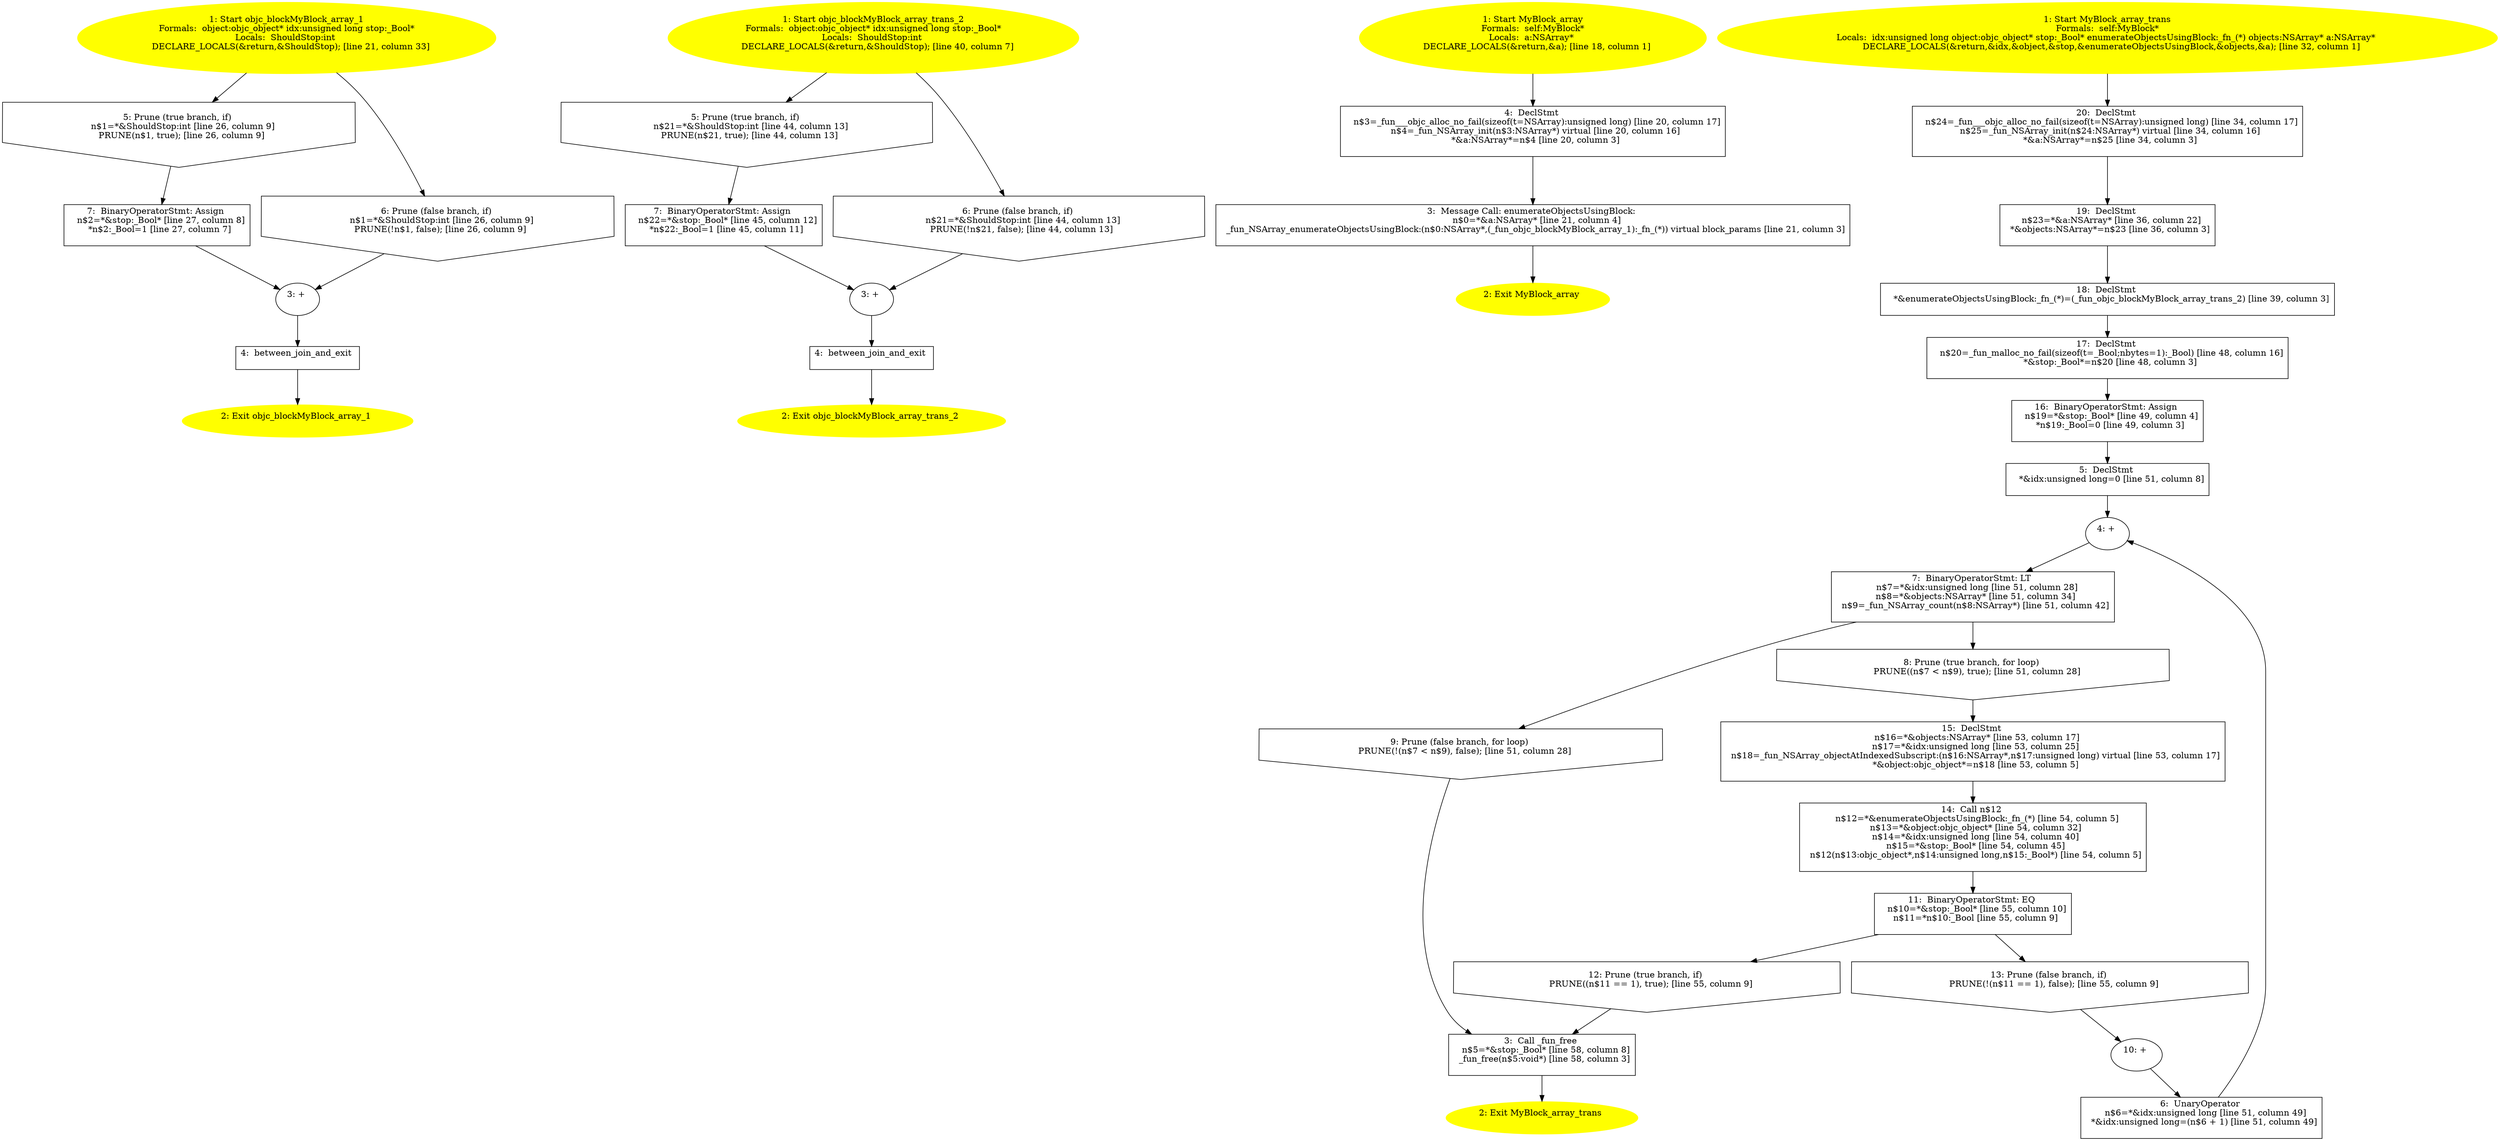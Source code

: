 /* @generated */
digraph cfg {
"objc_blockMyBlock_array_1.876ea7470c254ef92f8b4921d5f810e1_1" [label="1: Start objc_blockMyBlock_array_1\nFormals:  object:objc_object* idx:unsigned long stop:_Bool*\nLocals:  ShouldStop:int \n   DECLARE_LOCALS(&return,&ShouldStop); [line 21, column 33]\n " color=yellow style=filled]
	

	 "objc_blockMyBlock_array_1.876ea7470c254ef92f8b4921d5f810e1_1" -> "objc_blockMyBlock_array_1.876ea7470c254ef92f8b4921d5f810e1_5" ;
	 "objc_blockMyBlock_array_1.876ea7470c254ef92f8b4921d5f810e1_1" -> "objc_blockMyBlock_array_1.876ea7470c254ef92f8b4921d5f810e1_6" ;
"objc_blockMyBlock_array_1.876ea7470c254ef92f8b4921d5f810e1_2" [label="2: Exit objc_blockMyBlock_array_1 \n  " color=yellow style=filled]
	

"objc_blockMyBlock_array_1.876ea7470c254ef92f8b4921d5f810e1_3" [label="3: + \n  " ]
	

	 "objc_blockMyBlock_array_1.876ea7470c254ef92f8b4921d5f810e1_3" -> "objc_blockMyBlock_array_1.876ea7470c254ef92f8b4921d5f810e1_4" ;
"objc_blockMyBlock_array_1.876ea7470c254ef92f8b4921d5f810e1_4" [label="4:  between_join_and_exit \n  " shape="box"]
	

	 "objc_blockMyBlock_array_1.876ea7470c254ef92f8b4921d5f810e1_4" -> "objc_blockMyBlock_array_1.876ea7470c254ef92f8b4921d5f810e1_2" ;
"objc_blockMyBlock_array_1.876ea7470c254ef92f8b4921d5f810e1_5" [label="5: Prune (true branch, if) \n   n$1=*&ShouldStop:int [line 26, column 9]\n  PRUNE(n$1, true); [line 26, column 9]\n " shape="invhouse"]
	

	 "objc_blockMyBlock_array_1.876ea7470c254ef92f8b4921d5f810e1_5" -> "objc_blockMyBlock_array_1.876ea7470c254ef92f8b4921d5f810e1_7" ;
"objc_blockMyBlock_array_1.876ea7470c254ef92f8b4921d5f810e1_6" [label="6: Prune (false branch, if) \n   n$1=*&ShouldStop:int [line 26, column 9]\n  PRUNE(!n$1, false); [line 26, column 9]\n " shape="invhouse"]
	

	 "objc_blockMyBlock_array_1.876ea7470c254ef92f8b4921d5f810e1_6" -> "objc_blockMyBlock_array_1.876ea7470c254ef92f8b4921d5f810e1_3" ;
"objc_blockMyBlock_array_1.876ea7470c254ef92f8b4921d5f810e1_7" [label="7:  BinaryOperatorStmt: Assign \n   n$2=*&stop:_Bool* [line 27, column 8]\n  *n$2:_Bool=1 [line 27, column 7]\n " shape="box"]
	

	 "objc_blockMyBlock_array_1.876ea7470c254ef92f8b4921d5f810e1_7" -> "objc_blockMyBlock_array_1.876ea7470c254ef92f8b4921d5f810e1_3" ;
"objc_blockMyBlock_array_trans_2.5153520a659dce1fe6582bd44cf47e84_1" [label="1: Start objc_blockMyBlock_array_trans_2\nFormals:  object:objc_object* idx:unsigned long stop:_Bool*\nLocals:  ShouldStop:int \n   DECLARE_LOCALS(&return,&ShouldStop); [line 40, column 7]\n " color=yellow style=filled]
	

	 "objc_blockMyBlock_array_trans_2.5153520a659dce1fe6582bd44cf47e84_1" -> "objc_blockMyBlock_array_trans_2.5153520a659dce1fe6582bd44cf47e84_5" ;
	 "objc_blockMyBlock_array_trans_2.5153520a659dce1fe6582bd44cf47e84_1" -> "objc_blockMyBlock_array_trans_2.5153520a659dce1fe6582bd44cf47e84_6" ;
"objc_blockMyBlock_array_trans_2.5153520a659dce1fe6582bd44cf47e84_2" [label="2: Exit objc_blockMyBlock_array_trans_2 \n  " color=yellow style=filled]
	

"objc_blockMyBlock_array_trans_2.5153520a659dce1fe6582bd44cf47e84_3" [label="3: + \n  " ]
	

	 "objc_blockMyBlock_array_trans_2.5153520a659dce1fe6582bd44cf47e84_3" -> "objc_blockMyBlock_array_trans_2.5153520a659dce1fe6582bd44cf47e84_4" ;
"objc_blockMyBlock_array_trans_2.5153520a659dce1fe6582bd44cf47e84_4" [label="4:  between_join_and_exit \n  " shape="box"]
	

	 "objc_blockMyBlock_array_trans_2.5153520a659dce1fe6582bd44cf47e84_4" -> "objc_blockMyBlock_array_trans_2.5153520a659dce1fe6582bd44cf47e84_2" ;
"objc_blockMyBlock_array_trans_2.5153520a659dce1fe6582bd44cf47e84_5" [label="5: Prune (true branch, if) \n   n$21=*&ShouldStop:int [line 44, column 13]\n  PRUNE(n$21, true); [line 44, column 13]\n " shape="invhouse"]
	

	 "objc_blockMyBlock_array_trans_2.5153520a659dce1fe6582bd44cf47e84_5" -> "objc_blockMyBlock_array_trans_2.5153520a659dce1fe6582bd44cf47e84_7" ;
"objc_blockMyBlock_array_trans_2.5153520a659dce1fe6582bd44cf47e84_6" [label="6: Prune (false branch, if) \n   n$21=*&ShouldStop:int [line 44, column 13]\n  PRUNE(!n$21, false); [line 44, column 13]\n " shape="invhouse"]
	

	 "objc_blockMyBlock_array_trans_2.5153520a659dce1fe6582bd44cf47e84_6" -> "objc_blockMyBlock_array_trans_2.5153520a659dce1fe6582bd44cf47e84_3" ;
"objc_blockMyBlock_array_trans_2.5153520a659dce1fe6582bd44cf47e84_7" [label="7:  BinaryOperatorStmt: Assign \n   n$22=*&stop:_Bool* [line 45, column 12]\n  *n$22:_Bool=1 [line 45, column 11]\n " shape="box"]
	

	 "objc_blockMyBlock_array_trans_2.5153520a659dce1fe6582bd44cf47e84_7" -> "objc_blockMyBlock_array_trans_2.5153520a659dce1fe6582bd44cf47e84_3" ;
"array#MyBlock#instance.8be6e5b5e968d186440e1931c9eb40de_1" [label="1: Start MyBlock_array\nFormals:  self:MyBlock*\nLocals:  a:NSArray* \n   DECLARE_LOCALS(&return,&a); [line 18, column 1]\n " color=yellow style=filled]
	

	 "array#MyBlock#instance.8be6e5b5e968d186440e1931c9eb40de_1" -> "array#MyBlock#instance.8be6e5b5e968d186440e1931c9eb40de_4" ;
"array#MyBlock#instance.8be6e5b5e968d186440e1931c9eb40de_2" [label="2: Exit MyBlock_array \n  " color=yellow style=filled]
	

"array#MyBlock#instance.8be6e5b5e968d186440e1931c9eb40de_3" [label="3:  Message Call: enumerateObjectsUsingBlock: \n   n$0=*&a:NSArray* [line 21, column 4]\n  _fun_NSArray_enumerateObjectsUsingBlock:(n$0:NSArray*,(_fun_objc_blockMyBlock_array_1):_fn_(*)) virtual block_params [line 21, column 3]\n " shape="box"]
	

	 "array#MyBlock#instance.8be6e5b5e968d186440e1931c9eb40de_3" -> "array#MyBlock#instance.8be6e5b5e968d186440e1931c9eb40de_2" ;
"array#MyBlock#instance.8be6e5b5e968d186440e1931c9eb40de_4" [label="4:  DeclStmt \n   n$3=_fun___objc_alloc_no_fail(sizeof(t=NSArray):unsigned long) [line 20, column 17]\n  n$4=_fun_NSArray_init(n$3:NSArray*) virtual [line 20, column 16]\n  *&a:NSArray*=n$4 [line 20, column 3]\n " shape="box"]
	

	 "array#MyBlock#instance.8be6e5b5e968d186440e1931c9eb40de_4" -> "array#MyBlock#instance.8be6e5b5e968d186440e1931c9eb40de_3" ;
"array_trans#MyBlock#instance.13289a590560d0628a3ae5174e716a32_1" [label="1: Start MyBlock_array_trans\nFormals:  self:MyBlock*\nLocals:  idx:unsigned long object:objc_object* stop:_Bool* enumerateObjectsUsingBlock:_fn_(*) objects:NSArray* a:NSArray* \n   DECLARE_LOCALS(&return,&idx,&object,&stop,&enumerateObjectsUsingBlock,&objects,&a); [line 32, column 1]\n " color=yellow style=filled]
	

	 "array_trans#MyBlock#instance.13289a590560d0628a3ae5174e716a32_1" -> "array_trans#MyBlock#instance.13289a590560d0628a3ae5174e716a32_20" ;
"array_trans#MyBlock#instance.13289a590560d0628a3ae5174e716a32_2" [label="2: Exit MyBlock_array_trans \n  " color=yellow style=filled]
	

"array_trans#MyBlock#instance.13289a590560d0628a3ae5174e716a32_3" [label="3:  Call _fun_free \n   n$5=*&stop:_Bool* [line 58, column 8]\n  _fun_free(n$5:void*) [line 58, column 3]\n " shape="box"]
	

	 "array_trans#MyBlock#instance.13289a590560d0628a3ae5174e716a32_3" -> "array_trans#MyBlock#instance.13289a590560d0628a3ae5174e716a32_2" ;
"array_trans#MyBlock#instance.13289a590560d0628a3ae5174e716a32_4" [label="4: + \n  " ]
	

	 "array_trans#MyBlock#instance.13289a590560d0628a3ae5174e716a32_4" -> "array_trans#MyBlock#instance.13289a590560d0628a3ae5174e716a32_7" ;
"array_trans#MyBlock#instance.13289a590560d0628a3ae5174e716a32_5" [label="5:  DeclStmt \n   *&idx:unsigned long=0 [line 51, column 8]\n " shape="box"]
	

	 "array_trans#MyBlock#instance.13289a590560d0628a3ae5174e716a32_5" -> "array_trans#MyBlock#instance.13289a590560d0628a3ae5174e716a32_4" ;
"array_trans#MyBlock#instance.13289a590560d0628a3ae5174e716a32_6" [label="6:  UnaryOperator \n   n$6=*&idx:unsigned long [line 51, column 49]\n  *&idx:unsigned long=(n$6 + 1) [line 51, column 49]\n " shape="box"]
	

	 "array_trans#MyBlock#instance.13289a590560d0628a3ae5174e716a32_6" -> "array_trans#MyBlock#instance.13289a590560d0628a3ae5174e716a32_4" ;
"array_trans#MyBlock#instance.13289a590560d0628a3ae5174e716a32_7" [label="7:  BinaryOperatorStmt: LT \n   n$7=*&idx:unsigned long [line 51, column 28]\n  n$8=*&objects:NSArray* [line 51, column 34]\n  n$9=_fun_NSArray_count(n$8:NSArray*) [line 51, column 42]\n " shape="box"]
	

	 "array_trans#MyBlock#instance.13289a590560d0628a3ae5174e716a32_7" -> "array_trans#MyBlock#instance.13289a590560d0628a3ae5174e716a32_8" ;
	 "array_trans#MyBlock#instance.13289a590560d0628a3ae5174e716a32_7" -> "array_trans#MyBlock#instance.13289a590560d0628a3ae5174e716a32_9" ;
"array_trans#MyBlock#instance.13289a590560d0628a3ae5174e716a32_8" [label="8: Prune (true branch, for loop) \n   PRUNE((n$7 < n$9), true); [line 51, column 28]\n " shape="invhouse"]
	

	 "array_trans#MyBlock#instance.13289a590560d0628a3ae5174e716a32_8" -> "array_trans#MyBlock#instance.13289a590560d0628a3ae5174e716a32_15" ;
"array_trans#MyBlock#instance.13289a590560d0628a3ae5174e716a32_9" [label="9: Prune (false branch, for loop) \n   PRUNE(!(n$7 < n$9), false); [line 51, column 28]\n " shape="invhouse"]
	

	 "array_trans#MyBlock#instance.13289a590560d0628a3ae5174e716a32_9" -> "array_trans#MyBlock#instance.13289a590560d0628a3ae5174e716a32_3" ;
"array_trans#MyBlock#instance.13289a590560d0628a3ae5174e716a32_10" [label="10: + \n  " ]
	

	 "array_trans#MyBlock#instance.13289a590560d0628a3ae5174e716a32_10" -> "array_trans#MyBlock#instance.13289a590560d0628a3ae5174e716a32_6" ;
"array_trans#MyBlock#instance.13289a590560d0628a3ae5174e716a32_11" [label="11:  BinaryOperatorStmt: EQ \n   n$10=*&stop:_Bool* [line 55, column 10]\n  n$11=*n$10:_Bool [line 55, column 9]\n " shape="box"]
	

	 "array_trans#MyBlock#instance.13289a590560d0628a3ae5174e716a32_11" -> "array_trans#MyBlock#instance.13289a590560d0628a3ae5174e716a32_12" ;
	 "array_trans#MyBlock#instance.13289a590560d0628a3ae5174e716a32_11" -> "array_trans#MyBlock#instance.13289a590560d0628a3ae5174e716a32_13" ;
"array_trans#MyBlock#instance.13289a590560d0628a3ae5174e716a32_12" [label="12: Prune (true branch, if) \n   PRUNE((n$11 == 1), true); [line 55, column 9]\n " shape="invhouse"]
	

	 "array_trans#MyBlock#instance.13289a590560d0628a3ae5174e716a32_12" -> "array_trans#MyBlock#instance.13289a590560d0628a3ae5174e716a32_3" ;
"array_trans#MyBlock#instance.13289a590560d0628a3ae5174e716a32_13" [label="13: Prune (false branch, if) \n   PRUNE(!(n$11 == 1), false); [line 55, column 9]\n " shape="invhouse"]
	

	 "array_trans#MyBlock#instance.13289a590560d0628a3ae5174e716a32_13" -> "array_trans#MyBlock#instance.13289a590560d0628a3ae5174e716a32_10" ;
"array_trans#MyBlock#instance.13289a590560d0628a3ae5174e716a32_14" [label="14:  Call n$12 \n   n$12=*&enumerateObjectsUsingBlock:_fn_(*) [line 54, column 5]\n  n$13=*&object:objc_object* [line 54, column 32]\n  n$14=*&idx:unsigned long [line 54, column 40]\n  n$15=*&stop:_Bool* [line 54, column 45]\n  n$12(n$13:objc_object*,n$14:unsigned long,n$15:_Bool*) [line 54, column 5]\n " shape="box"]
	

	 "array_trans#MyBlock#instance.13289a590560d0628a3ae5174e716a32_14" -> "array_trans#MyBlock#instance.13289a590560d0628a3ae5174e716a32_11" ;
"array_trans#MyBlock#instance.13289a590560d0628a3ae5174e716a32_15" [label="15:  DeclStmt \n   n$16=*&objects:NSArray* [line 53, column 17]\n  n$17=*&idx:unsigned long [line 53, column 25]\n  n$18=_fun_NSArray_objectAtIndexedSubscript:(n$16:NSArray*,n$17:unsigned long) virtual [line 53, column 17]\n  *&object:objc_object*=n$18 [line 53, column 5]\n " shape="box"]
	

	 "array_trans#MyBlock#instance.13289a590560d0628a3ae5174e716a32_15" -> "array_trans#MyBlock#instance.13289a590560d0628a3ae5174e716a32_14" ;
"array_trans#MyBlock#instance.13289a590560d0628a3ae5174e716a32_16" [label="16:  BinaryOperatorStmt: Assign \n   n$19=*&stop:_Bool* [line 49, column 4]\n  *n$19:_Bool=0 [line 49, column 3]\n " shape="box"]
	

	 "array_trans#MyBlock#instance.13289a590560d0628a3ae5174e716a32_16" -> "array_trans#MyBlock#instance.13289a590560d0628a3ae5174e716a32_5" ;
"array_trans#MyBlock#instance.13289a590560d0628a3ae5174e716a32_17" [label="17:  DeclStmt \n   n$20=_fun_malloc_no_fail(sizeof(t=_Bool;nbytes=1):_Bool) [line 48, column 16]\n  *&stop:_Bool*=n$20 [line 48, column 3]\n " shape="box"]
	

	 "array_trans#MyBlock#instance.13289a590560d0628a3ae5174e716a32_17" -> "array_trans#MyBlock#instance.13289a590560d0628a3ae5174e716a32_16" ;
"array_trans#MyBlock#instance.13289a590560d0628a3ae5174e716a32_18" [label="18:  DeclStmt \n   *&enumerateObjectsUsingBlock:_fn_(*)=(_fun_objc_blockMyBlock_array_trans_2) [line 39, column 3]\n " shape="box"]
	

	 "array_trans#MyBlock#instance.13289a590560d0628a3ae5174e716a32_18" -> "array_trans#MyBlock#instance.13289a590560d0628a3ae5174e716a32_17" ;
"array_trans#MyBlock#instance.13289a590560d0628a3ae5174e716a32_19" [label="19:  DeclStmt \n   n$23=*&a:NSArray* [line 36, column 22]\n  *&objects:NSArray*=n$23 [line 36, column 3]\n " shape="box"]
	

	 "array_trans#MyBlock#instance.13289a590560d0628a3ae5174e716a32_19" -> "array_trans#MyBlock#instance.13289a590560d0628a3ae5174e716a32_18" ;
"array_trans#MyBlock#instance.13289a590560d0628a3ae5174e716a32_20" [label="20:  DeclStmt \n   n$24=_fun___objc_alloc_no_fail(sizeof(t=NSArray):unsigned long) [line 34, column 17]\n  n$25=_fun_NSArray_init(n$24:NSArray*) virtual [line 34, column 16]\n  *&a:NSArray*=n$25 [line 34, column 3]\n " shape="box"]
	

	 "array_trans#MyBlock#instance.13289a590560d0628a3ae5174e716a32_20" -> "array_trans#MyBlock#instance.13289a590560d0628a3ae5174e716a32_19" ;
}
